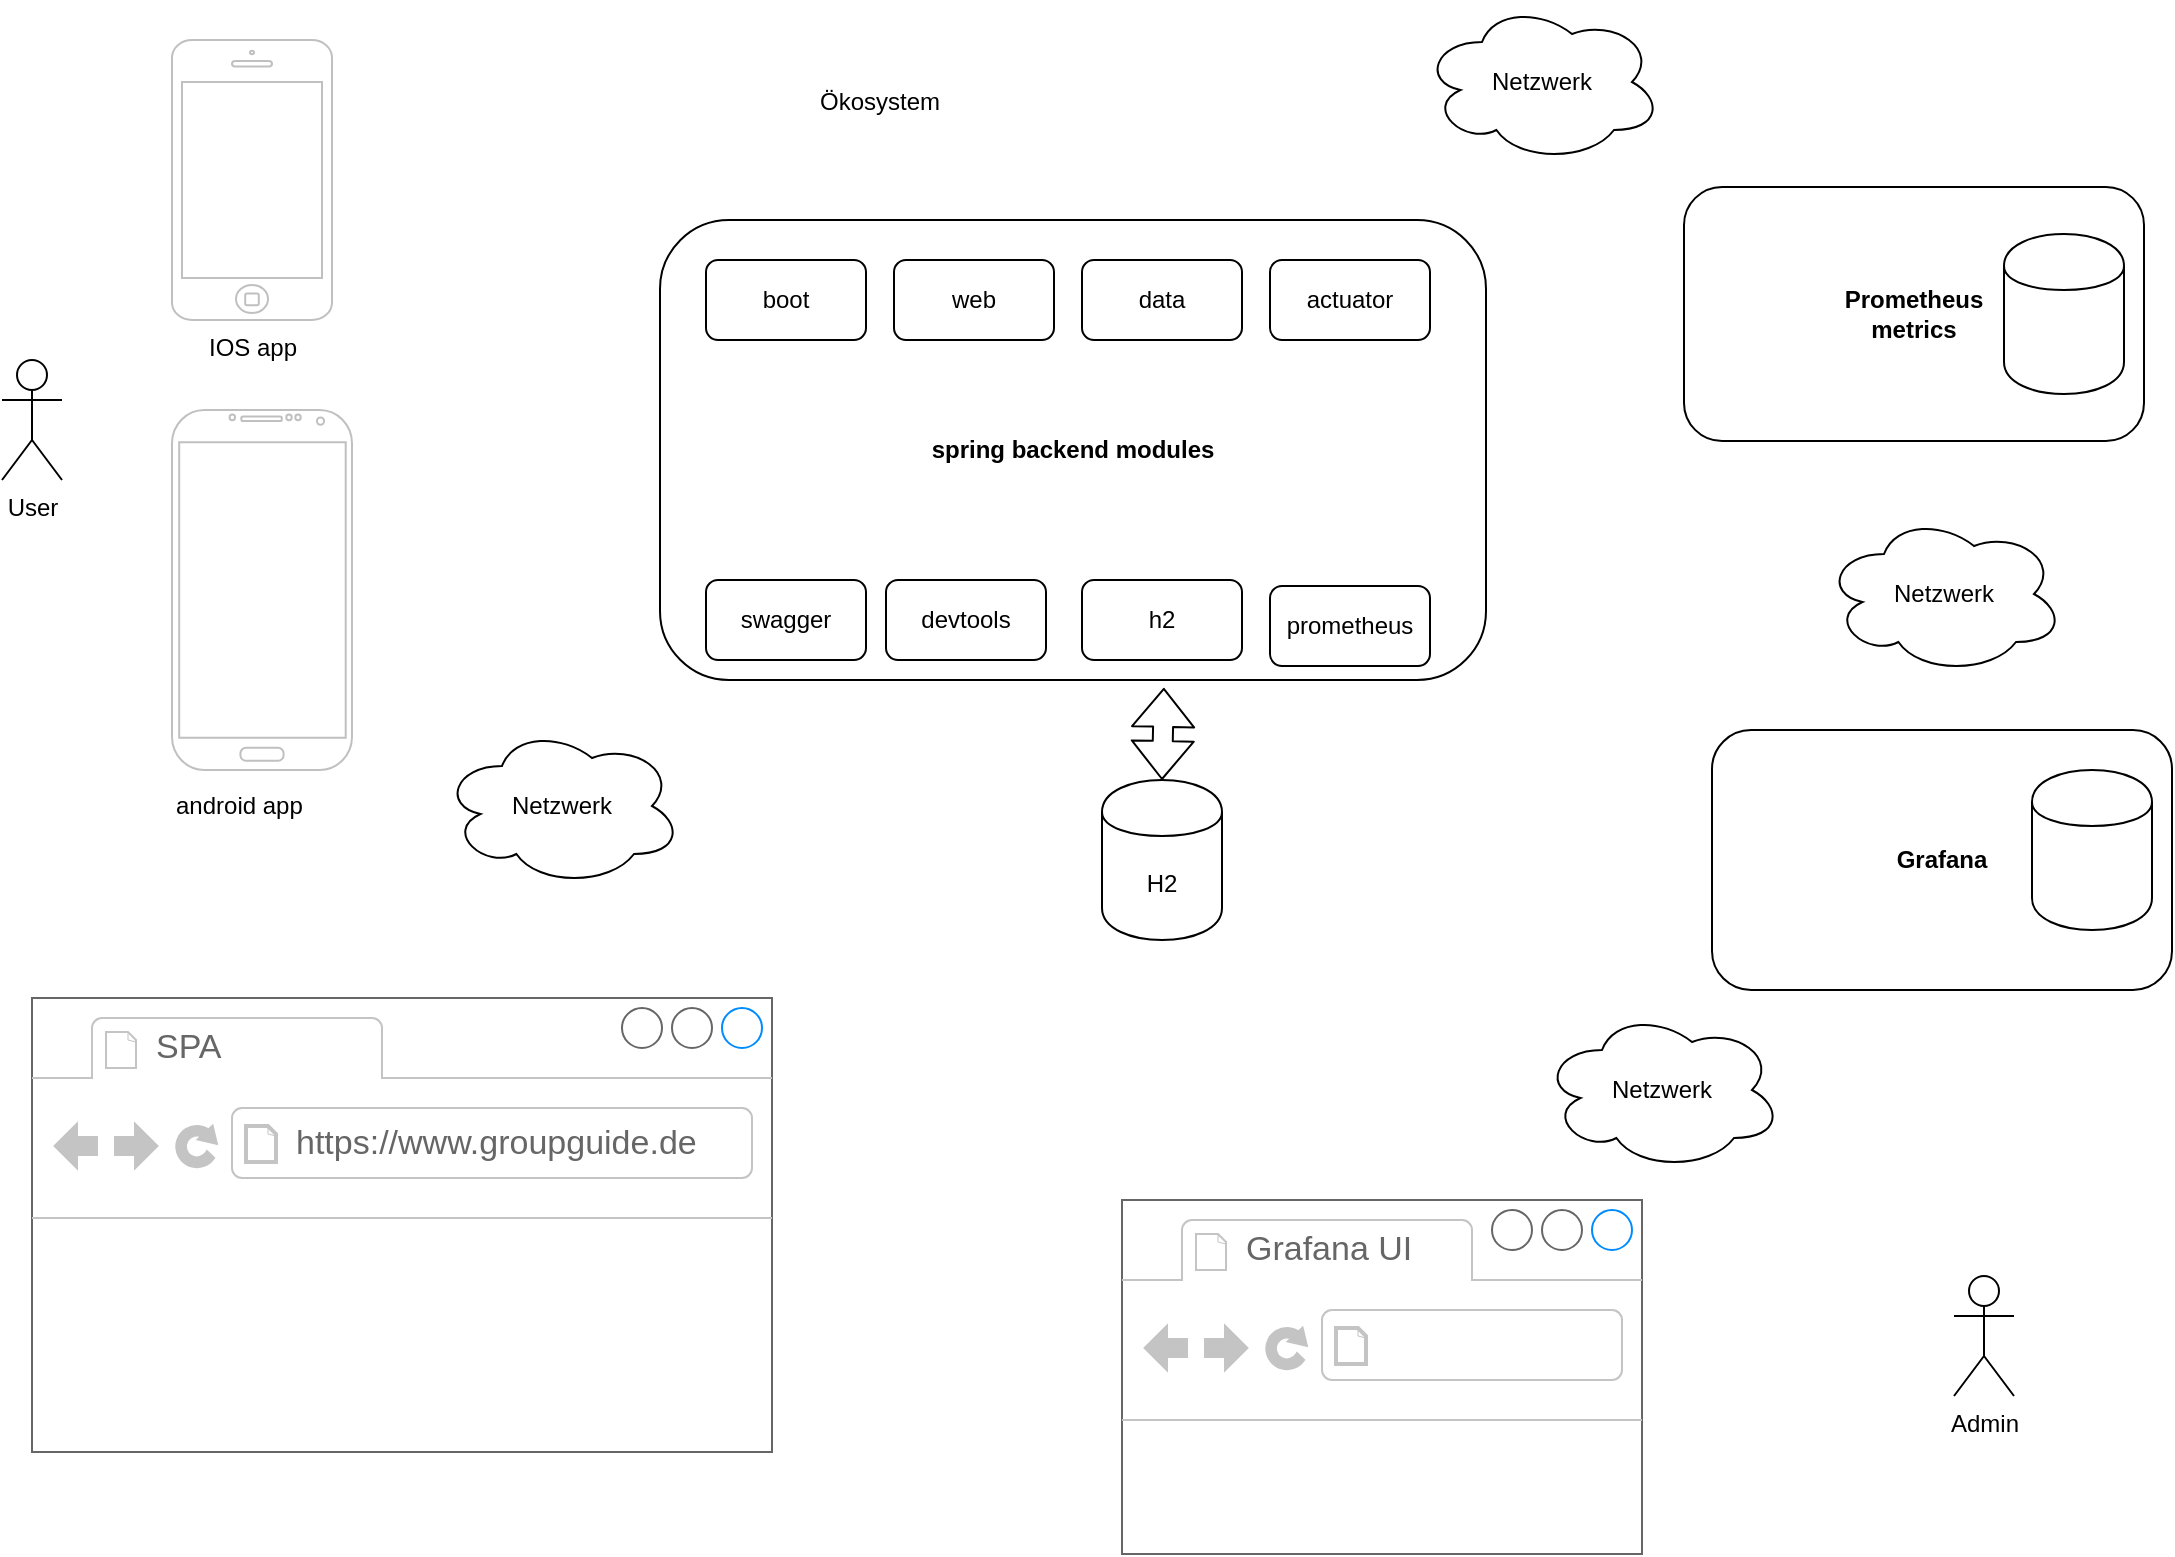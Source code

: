 <mxfile version="10.5.2" type="github"><diagram id="N00bUsqUNqcwjQmoD8PL" name="Page-1"><mxGraphModel dx="1274" dy="647" grid="1" gridSize="10" guides="1" tooltips="1" connect="1" arrows="1" fold="1" page="1" pageScale="1" pageWidth="1169" pageHeight="827" math="0" shadow="0"><root><mxCell id="0"/><mxCell id="1" parent="0"/><mxCell id="wi-eSBGmv08QPfWfvaXx-1" value="IOS app&lt;br&gt;" style="html=1;verticalLabelPosition=bottom;labelBackgroundColor=#ffffff;verticalAlign=top;shadow=0;dashed=0;strokeWidth=1;shape=mxgraph.ios7.misc.iphone;fillColor=#ffffff;strokeColor=#c0c0c0;" vertex="1" parent="1"><mxGeometry x="115" y="30" width="80" height="140" as="geometry"/></mxCell><mxCell id="wi-eSBGmv08QPfWfvaXx-2" value="" style="verticalLabelPosition=bottom;verticalAlign=top;html=1;shadow=0;dashed=0;strokeWidth=1;shape=mxgraph.android.phone2;fillColor=#ffffff;strokeColor=#c0c0c0;" vertex="1" parent="1"><mxGeometry x="115" y="215" width="90" height="180" as="geometry"/></mxCell><mxCell id="wi-eSBGmv08QPfWfvaXx-3" value="" style="strokeWidth=1;shadow=0;dashed=0;align=center;html=1;shape=mxgraph.mockup.containers.browserWindow;rSize=0;fillColor=#ffffff;strokeColor=#666666;strokeColor2=#008cff;strokeColor3=#c4c4c4;mainText=,;recursiveResize=0;" vertex="1" parent="1"><mxGeometry x="45" y="509" width="370" height="227" as="geometry"/></mxCell><mxCell id="wi-eSBGmv08QPfWfvaXx-4" value="SPA" style="strokeWidth=1;shadow=0;dashed=0;align=center;html=1;shape=mxgraph.mockup.containers.anchor;fontSize=17;fontColor=#666666;align=left;" vertex="1" parent="wi-eSBGmv08QPfWfvaXx-3"><mxGeometry x="60" y="12" width="110" height="26" as="geometry"/></mxCell><mxCell id="wi-eSBGmv08QPfWfvaXx-5" value="https://www.groupguide.de" style="strokeWidth=1;shadow=0;dashed=0;align=center;html=1;shape=mxgraph.mockup.containers.anchor;rSize=0;fontSize=17;fontColor=#666666;align=left;" vertex="1" parent="wi-eSBGmv08QPfWfvaXx-3"><mxGeometry x="130" y="60" width="250" height="26" as="geometry"/></mxCell><mxCell id="wi-eSBGmv08QPfWfvaXx-6" value="&lt;b&gt;spring backend modules&lt;/b&gt;" style="rounded=1;whiteSpace=wrap;html=1;" vertex="1" parent="1"><mxGeometry x="359" y="120" width="413" height="230" as="geometry"/></mxCell><mxCell id="wi-eSBGmv08QPfWfvaXx-7" value="Netzwerk" style="ellipse;shape=cloud;whiteSpace=wrap;html=1;" vertex="1" parent="1"><mxGeometry x="250" y="373" width="120" height="80" as="geometry"/></mxCell><mxCell id="wi-eSBGmv08QPfWfvaXx-8" value="swagger" style="rounded=1;whiteSpace=wrap;html=1;" vertex="1" parent="1"><mxGeometry x="382" y="300" width="80" height="40" as="geometry"/></mxCell><mxCell id="wi-eSBGmv08QPfWfvaXx-9" value="H2" style="shape=cylinder;whiteSpace=wrap;html=1;boundedLbl=1;backgroundOutline=1;" vertex="1" parent="1"><mxGeometry x="580" y="400" width="60" height="80" as="geometry"/></mxCell><mxCell id="wi-eSBGmv08QPfWfvaXx-10" value="&lt;b&gt;Prometheus&lt;br&gt;metrics&lt;/b&gt;&lt;br&gt;" style="rounded=1;whiteSpace=wrap;html=1;" vertex="1" parent="1"><mxGeometry x="871" y="103.5" width="230" height="127" as="geometry"/></mxCell><mxCell id="wi-eSBGmv08QPfWfvaXx-11" value="&lt;b&gt;Grafana&lt;/b&gt;" style="rounded=1;whiteSpace=wrap;html=1;" vertex="1" parent="1"><mxGeometry x="885" y="375" width="230" height="130" as="geometry"/></mxCell><mxCell id="wi-eSBGmv08QPfWfvaXx-12" value="User" style="shape=umlActor;verticalLabelPosition=bottom;labelBackgroundColor=#ffffff;verticalAlign=top;html=1;outlineConnect=0;" vertex="1" parent="1"><mxGeometry x="30" y="190" width="30" height="60" as="geometry"/></mxCell><mxCell id="wi-eSBGmv08QPfWfvaXx-13" value="Admin" style="shape=umlActor;verticalLabelPosition=bottom;labelBackgroundColor=#ffffff;verticalAlign=top;html=1;outlineConnect=0;" vertex="1" parent="1"><mxGeometry x="1006" y="648" width="30" height="60" as="geometry"/></mxCell><mxCell id="wi-eSBGmv08QPfWfvaXx-14" value="" style="shape=cylinder;whiteSpace=wrap;html=1;boundedLbl=1;backgroundOutline=1;" vertex="1" parent="1"><mxGeometry x="1031" y="127" width="60" height="80" as="geometry"/></mxCell><mxCell id="wi-eSBGmv08QPfWfvaXx-15" value="" style="shape=cylinder;whiteSpace=wrap;html=1;boundedLbl=1;backgroundOutline=1;" vertex="1" parent="1"><mxGeometry x="1045" y="395" width="60" height="80" as="geometry"/></mxCell><mxCell id="wi-eSBGmv08QPfWfvaXx-17" value="boot" style="rounded=1;whiteSpace=wrap;html=1;" vertex="1" parent="1"><mxGeometry x="382" y="140" width="80" height="40" as="geometry"/></mxCell><mxCell id="wi-eSBGmv08QPfWfvaXx-18" value="web" style="rounded=1;whiteSpace=wrap;html=1;" vertex="1" parent="1"><mxGeometry x="476" y="140" width="80" height="40" as="geometry"/></mxCell><mxCell id="wi-eSBGmv08QPfWfvaXx-19" value="data" style="rounded=1;whiteSpace=wrap;html=1;" vertex="1" parent="1"><mxGeometry x="570" y="140" width="80" height="40" as="geometry"/></mxCell><mxCell id="wi-eSBGmv08QPfWfvaXx-20" value="actuator" style="rounded=1;whiteSpace=wrap;html=1;" vertex="1" parent="1"><mxGeometry x="664" y="140" width="80" height="40" as="geometry"/></mxCell><mxCell id="wi-eSBGmv08QPfWfvaXx-21" value="devtools" style="rounded=1;whiteSpace=wrap;html=1;" vertex="1" parent="1"><mxGeometry x="472" y="300" width="80" height="40" as="geometry"/></mxCell><mxCell id="wi-eSBGmv08QPfWfvaXx-22" value="" style="strokeWidth=1;shadow=0;dashed=0;align=center;html=1;shape=mxgraph.mockup.containers.browserWindow;rSize=0;fillColor=#ffffff;strokeColor=#666666;strokeColor2=#008cff;strokeColor3=#c4c4c4;mainText=,;recursiveResize=0;" vertex="1" parent="1"><mxGeometry x="590" y="610" width="170" height="177" as="geometry"/></mxCell><mxCell id="wi-eSBGmv08QPfWfvaXx-23" value="Grafana UI" style="strokeWidth=1;shadow=0;dashed=0;align=center;html=1;shape=mxgraph.mockup.containers.anchor;fontSize=17;fontColor=#666666;align=left;" vertex="1" parent="wi-eSBGmv08QPfWfvaXx-22"><mxGeometry x="60" y="12" width="110" height="26" as="geometry"/></mxCell><mxCell id="wi-eSBGmv08QPfWfvaXx-25" value="Ökosystem" style="text;html=1;resizable=0;points=[];autosize=1;align=left;verticalAlign=top;spacingTop=-4;" vertex="1" parent="1"><mxGeometry x="437" y="51" width="80" height="20" as="geometry"/></mxCell><mxCell id="wi-eSBGmv08QPfWfvaXx-26" value="h2" style="rounded=1;whiteSpace=wrap;html=1;" vertex="1" parent="1"><mxGeometry x="570" y="300" width="80" height="40" as="geometry"/></mxCell><mxCell id="wi-eSBGmv08QPfWfvaXx-27" value="prometheus" style="rounded=1;whiteSpace=wrap;html=1;" vertex="1" parent="1"><mxGeometry x="664" y="303" width="80" height="40" as="geometry"/></mxCell><mxCell id="wi-eSBGmv08QPfWfvaXx-28" value="" style="shape=flexArrow;endArrow=classic;startArrow=classic;html=1;entryX=0.61;entryY=1.017;entryDx=0;entryDy=0;entryPerimeter=0;exitX=0.5;exitY=0;exitDx=0;exitDy=0;" edge="1" parent="1" source="wi-eSBGmv08QPfWfvaXx-9" target="wi-eSBGmv08QPfWfvaXx-6"><mxGeometry width="50" height="50" relative="1" as="geometry"><mxPoint x="362" y="510" as="sourcePoint"/><mxPoint x="412" y="460" as="targetPoint"/></mxGeometry></mxCell><mxCell id="wi-eSBGmv08QPfWfvaXx-30" value="Netzwerk" style="ellipse;shape=cloud;whiteSpace=wrap;html=1;" vertex="1" parent="1"><mxGeometry x="740" y="11" width="120" height="80" as="geometry"/></mxCell><mxCell id="wi-eSBGmv08QPfWfvaXx-31" value="Netzwerk" style="ellipse;shape=cloud;whiteSpace=wrap;html=1;" vertex="1" parent="1"><mxGeometry x="941" y="267" width="120" height="80" as="geometry"/></mxCell><mxCell id="wi-eSBGmv08QPfWfvaXx-32" value="Netzwerk" style="ellipse;shape=cloud;whiteSpace=wrap;html=1;" vertex="1" parent="1"><mxGeometry x="800" y="515" width="120" height="80" as="geometry"/></mxCell><mxCell id="wi-eSBGmv08QPfWfvaXx-37" value="android app" style="text;html=1;resizable=0;points=[];autosize=1;align=left;verticalAlign=top;spacingTop=-4;" vertex="1" parent="1"><mxGeometry x="115" y="403" width="80" height="20" as="geometry"/></mxCell></root></mxGraphModel></diagram></mxfile>